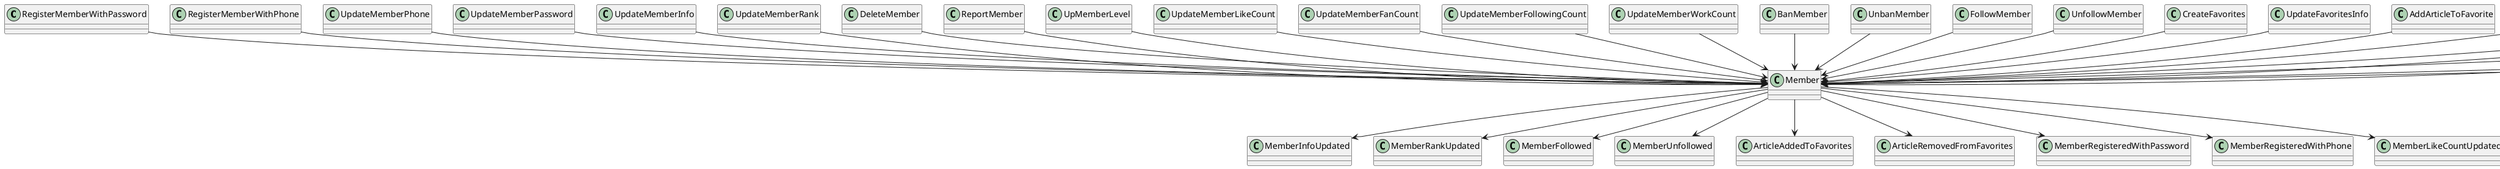 @startuml
RegisterMemberWithPassword       -down-> Member
RegisterMemberWithPhone          -down-> Member
UpdateMemberPhone                -down-> Member
UpdateMemberPassword             -down-> Member
UpdateMemberInfo                 -down-> Member
UpdateMemberRank                 -down-> Member
DeleteMember                     -down-> Member
ReportMember                     -down-> Member
UpMemberLevel                    -down-> Member
UpdateMemberLikeCount            -down-> Member
UpdateMemberFanCount             -down-> Member
UpdateMemberFollowingCount       -down-> Member
UpdateMemberWorkCount            -down-> Member
BanMember                        -down-> Member
UnbanMember                      -down-> Member
FollowMember                     -down-> Member
UnfollowMember                   -down-> Member
CreateFavorites                  -down-> Member
UpdateFavoritesInfo              -down-> Member
AddArticleToFavorite             -down-> Member
RemoveArticleFromFavorite        -down-> Member
DeleteFavorites                  -down-> Member
UpdateFavoritesArticleCount      -down-> Member
UpdateMemberStarInfo             -down-> Member
UpdateMemberStardustCount        -down-> Member
UpdateBlackMemberInfo            -down-> Member
UpdateFollowMemberInfo           -down-> Member



Member -down-> MemberInfoUpdated
Member -down-> MemberRankUpdated
Member -down-> MemberFollowed
Member -down-> MemberUnfollowed
Member -down-> ArticleAddedToFavorites
Member -down-> ArticleRemovedFromFavorites
Member -down-> MemberRegisteredWithPassword
Member -down-> MemberRegisteredWithPhone
Member -down-> MemberLikeCountUpdated
@enduml
